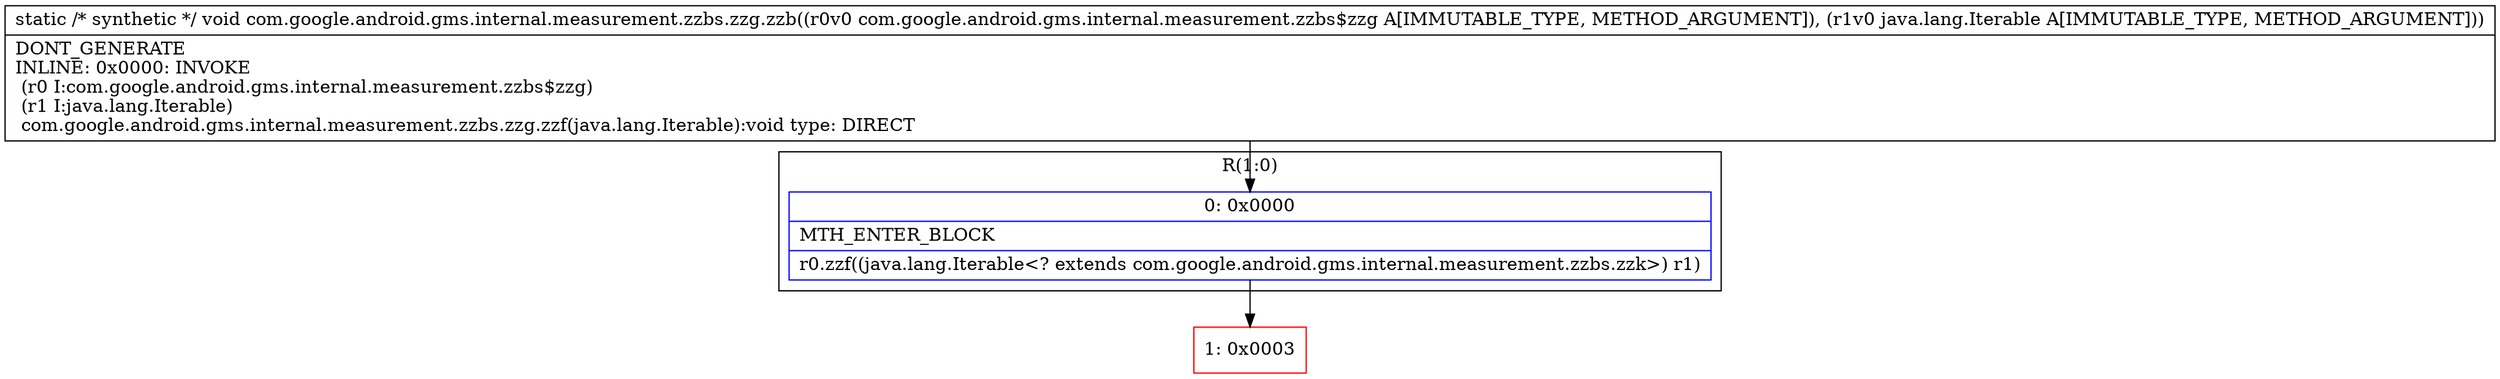 digraph "CFG forcom.google.android.gms.internal.measurement.zzbs.zzg.zzb(Lcom\/google\/android\/gms\/internal\/measurement\/zzbs$zzg;Ljava\/lang\/Iterable;)V" {
subgraph cluster_Region_805102325 {
label = "R(1:0)";
node [shape=record,color=blue];
Node_0 [shape=record,label="{0\:\ 0x0000|MTH_ENTER_BLOCK\l|r0.zzf((java.lang.Iterable\<? extends com.google.android.gms.internal.measurement.zzbs.zzk\>) r1)\l}"];
}
Node_1 [shape=record,color=red,label="{1\:\ 0x0003}"];
MethodNode[shape=record,label="{static \/* synthetic *\/ void com.google.android.gms.internal.measurement.zzbs.zzg.zzb((r0v0 com.google.android.gms.internal.measurement.zzbs$zzg A[IMMUTABLE_TYPE, METHOD_ARGUMENT]), (r1v0 java.lang.Iterable A[IMMUTABLE_TYPE, METHOD_ARGUMENT]))  | DONT_GENERATE\lINLINE: 0x0000: INVOKE  \l  (r0 I:com.google.android.gms.internal.measurement.zzbs$zzg)\l  (r1 I:java.lang.Iterable)\l com.google.android.gms.internal.measurement.zzbs.zzg.zzf(java.lang.Iterable):void type: DIRECT\l}"];
MethodNode -> Node_0;
Node_0 -> Node_1;
}

